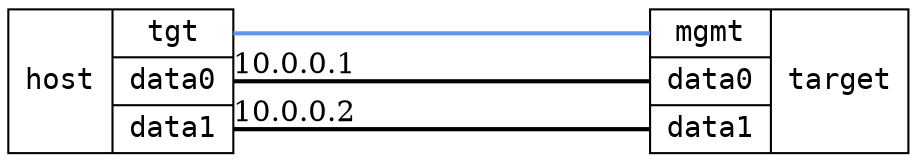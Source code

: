 graph "1x3" {
	layout="neato";
	overlap="false";
	esep="+80";

        node [shape=record, fontname="monospace"];
	edge [color="cornflowerblue", penwidth="2"];

	host [
	    label="host | { <tgt> tgt | <data0> data0 | <data1>  data1 }",
	    pos="0,12!",
	    kind="controller",
	];

        target [
	    label="{ <mgmt> mgmt | <data0> data0 | <data1> data1 } | target",
	    pos="10,12!",

	    kind="infix",
	];

	host:tgt -- target:mgmt [kind=mgmt]
	host:data0 -- target:data0 [color=black, fontcolor=black, taillabel="10.0.0.1"]
	host:data1 -- target:data1 [color=black, fontcolor=black, taillabel="10.0.0.2"]
}